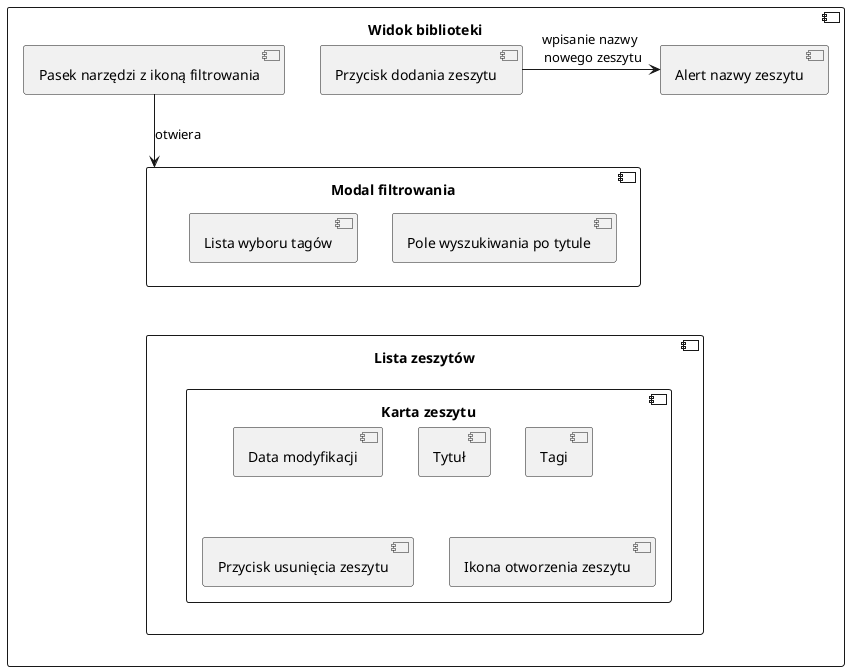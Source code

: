 @startuml
component "Widok biblioteki" {
	[Przycisk dodania zeszytu]
	[Alert nazwy zeszytu]
	[Pasek narzędzi z ikoną filtrowania] as pn
	component "Modal filtrowania" as mf {
		[Pole wyszukiwania po tytule]
		[Lista wyboru tagów]
	}
	component "Lista zeszytów" as ls {
		component "Karta zeszytu" {
			[Data modyfikacji]
			[Tytuł]
			[Tagi]
			[Przycisk usunięcia zeszytu]
			[Ikona otworzenia zeszytu] as oz
		}
	}
}

[Przycisk dodania zeszytu] -right-> [Alert nazwy zeszytu] : wpisanie nazwy \n nowego zeszytu
pn --> mf : otwiera
mf -[hidden]-> ls
@enduml